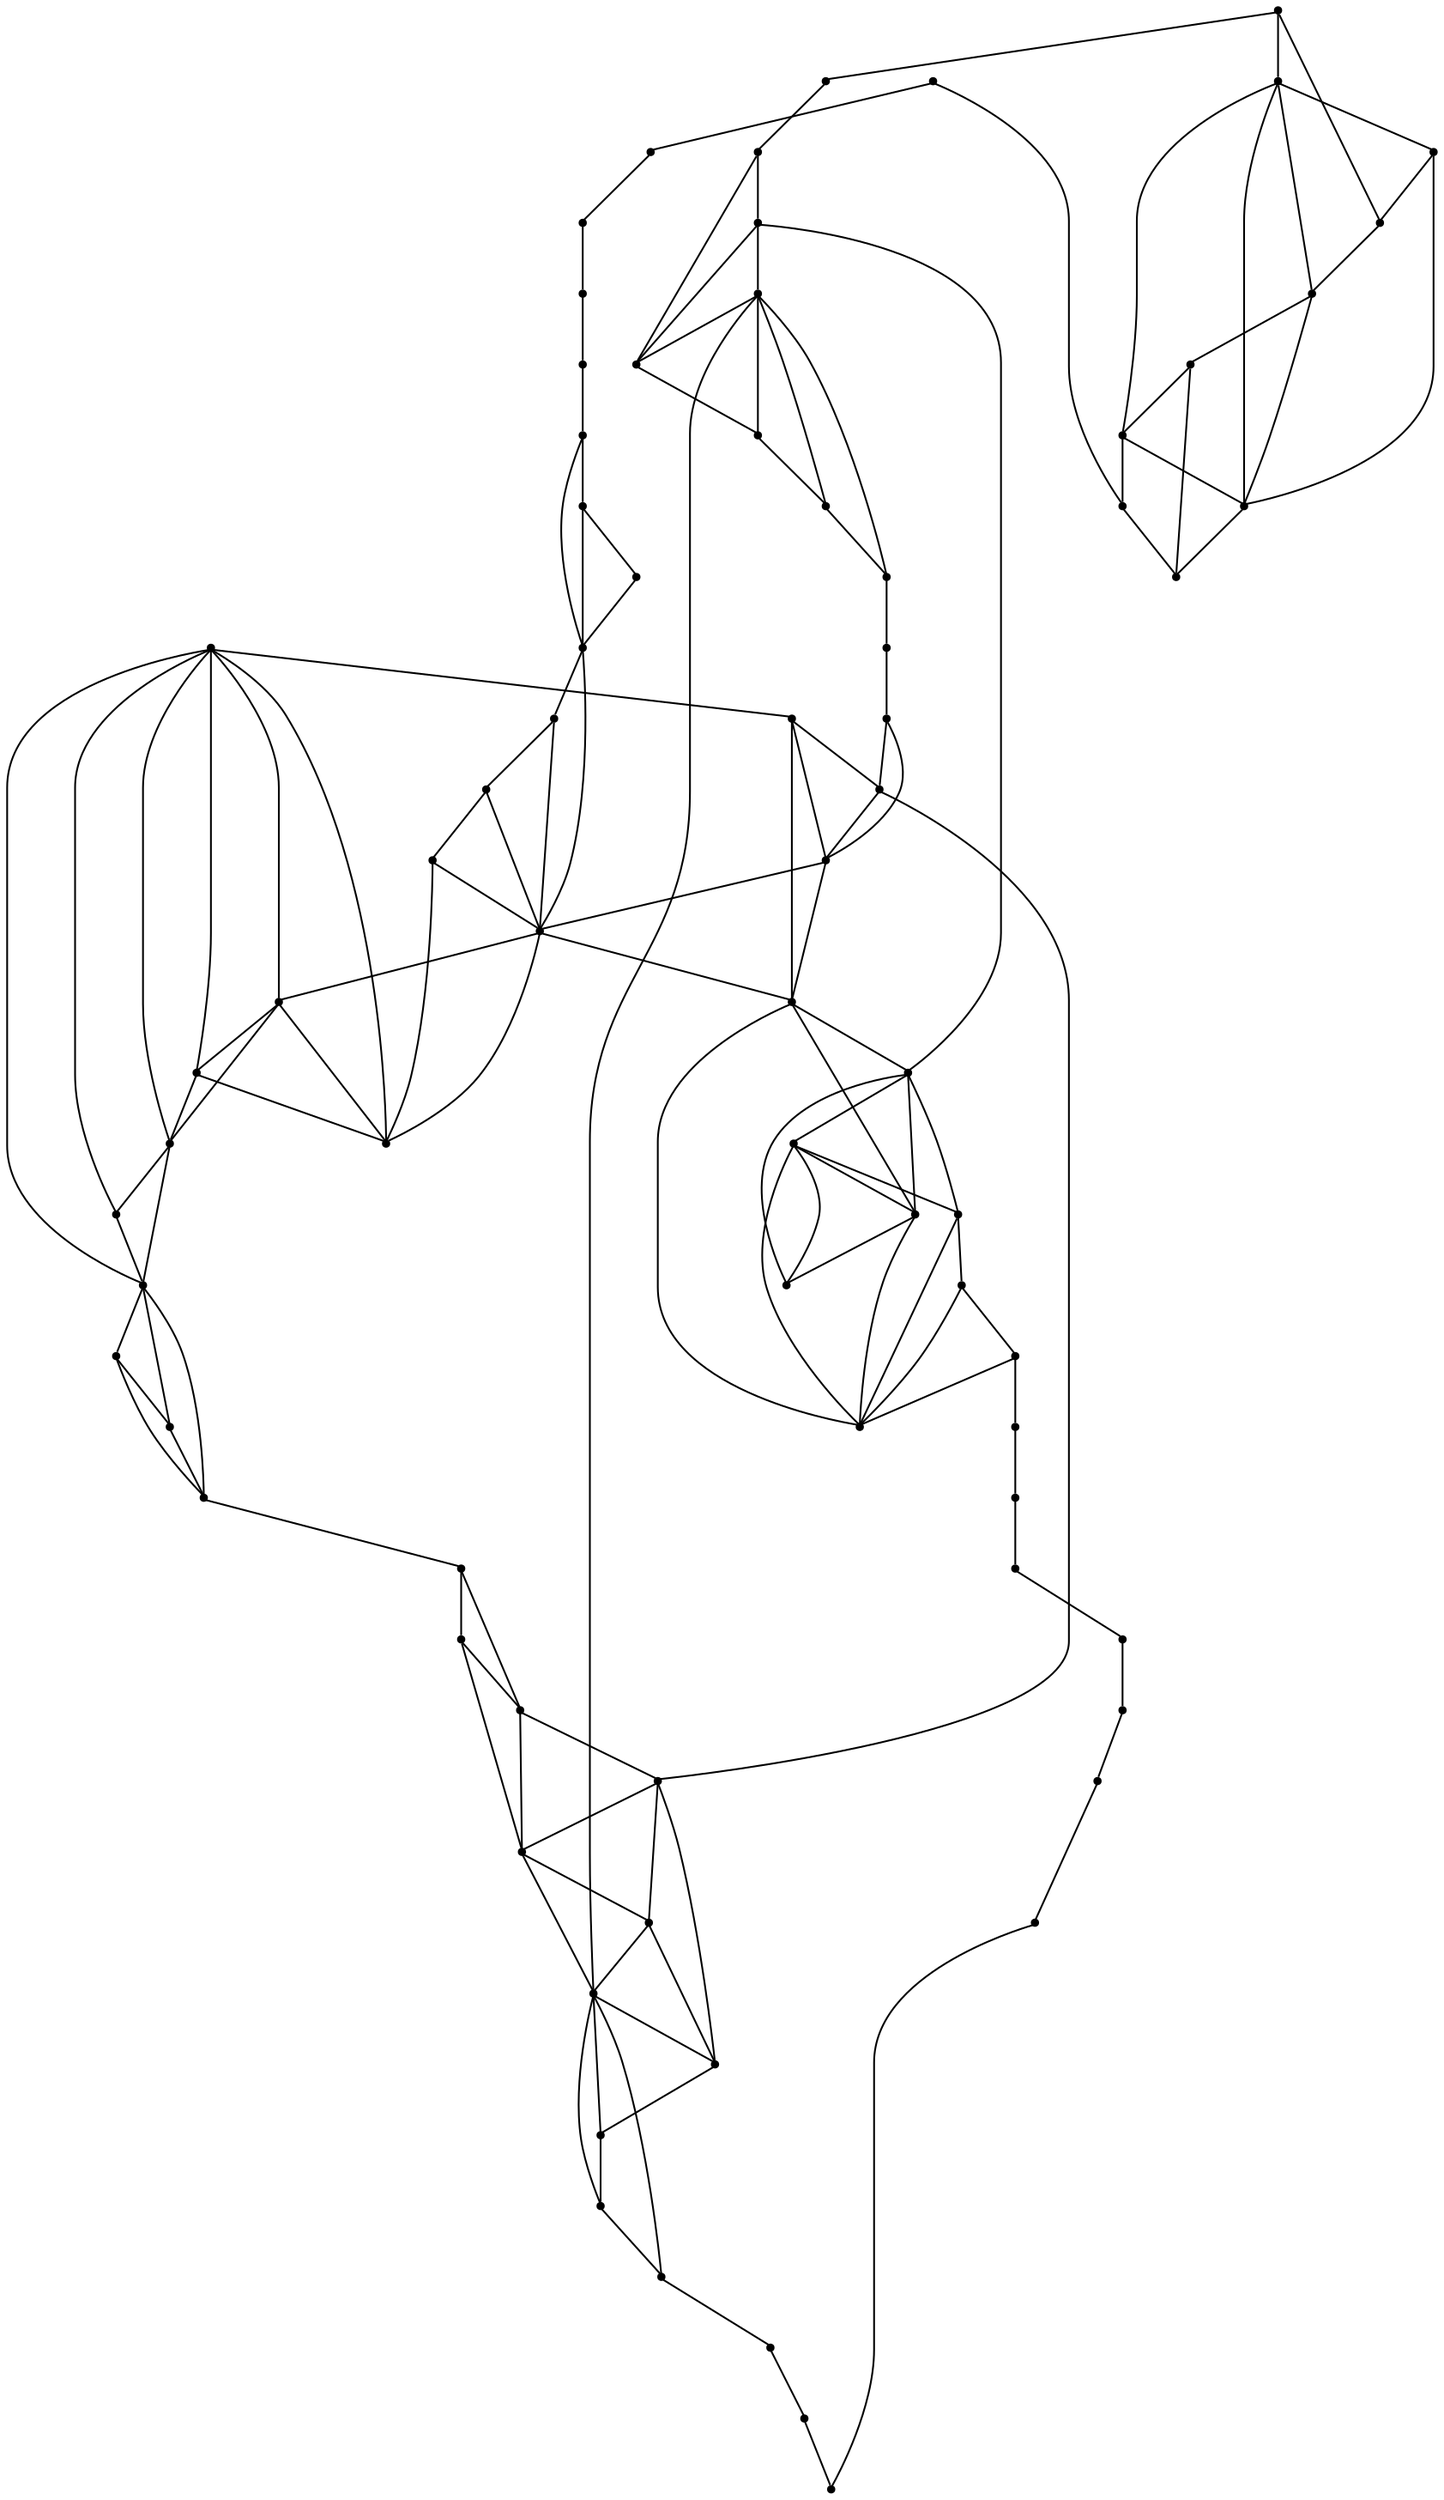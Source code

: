 graph {
  node [shape=point,comment="{\"directed\":false,\"doi\":\"10.1007/11618058_3\",\"figure\":\"5 (6)\"}"]

  v0 [pos="866.6278524709302,1261.1155919861385"]
  v1 [pos="865.6735396984011,1266.7364212504613"]
  v2 [pos="863.2939021620639,1273.9468030762264"]
  v3 [pos="859.2150413335755,1282.5718335938045"]
  v4 [pos="853.7963208575582,1292.5822032125382"]
  v5 [pos="860.3267078488371,1254.980128271539"]
  v6 [pos="854.2797329215116,1257.5332733622777"]
  v7 [pos="847.2002770712209,1303.795760137994"]
  v8 [pos="846.8064634811046,1261.796833339491"]
  v9 [pos="837.9725563226744,1315.0624685120174"]
  v10 [pos="829.5167877906977,1328.0759903422581"]
  v11 [pos="825.2076671511628,1278.184295955458"]
  v12 [pos="820.4943041424418,1341.745767258762"]
  v13 [pos="814.7140261627907,1285.8916056783585"]
  v14 [pos="800.0946584302326,1349.3114245565323"]
  v15 [pos="801.2907249273255,1369.6249735982803"]
  v16 [pos="778.6156499818313,1320.4884939026422"]
  v17 [pos="797.2847701671512,1299.6613912415096"]
  v18 [pos="792.0046284520349,1384.0114049744197"]
  v19 [pos="782.4069880995639,1309.088525437473"]
  v20 [pos="783.3457212936046,1400.1749766500382"]
  v21 [pos="770.3058048691861,1405.1572255920955"]
  v22 [pos="724.2430323401163,1303.561410569309"]
  v23 [pos="774.0950286155523,1317.1468190979547"]
  v24 [pos="765.9049872819768,1424.2999168864476"]
  v25 [pos="761.2009879178779,1449.849964443007"]
  v26 [pos="765.887277434593,1324.6468000244686"]
  v27 [pos="754.7070221656977,1316.2864141296932"]
  v28 [pos="749.2945812136627,1356.0551417501358"]
  v29 [pos="669.4245367005814,1438.9499756327855"]
  v30 [pos="753.7860465116279,1345.7030706238336"]
  v31 [pos="757.7982490007267,1339.7999219727108"]
  v32 [pos="753.8527525436047,1464.6801404785701"]
  v33 [pos="731.115152616279,1327.545811000624"]
  v34 [pos="727.2217523619186,1323.1218112142471"]
  v35 [pos="739.4907022165698,1343.7165988119034"]
  v36 [pos="743.26328125,1349.5082947245824"]
  v37 [pos="746.5690929324128,1360.6915883850643"]
  v38 [pos="747.4139989098837,1479.217665655572"]
  v39 [pos="740.4543786337209,1491.2582489482152"]
  v40 [pos="743.5956031976743,1379.0332886210667"]
  v41 [pos="733.0144940043605,1499.3551346293675"]
  v42 [pos="689.3073855377907,1268.7364034485408"]
  v43 [pos="726.2017351017441,1502.3655983439671"]
  v44 [pos="707.1940611373547,1484.799966477512"]
  v45 [pos="718.2346248183139,1504.8135213684627"]
  v46 [pos="710.2446220930233,1503.9905640116917"]
  v47 [pos="704.5143895348838,1288.6509669454483"]
  v48 [pos="692.8507698946221,1275.449920955458"]
  v49 [pos="692.8538699127907,1495.5801737935928"]
  v50 [pos="685.7275799418604,1485.733295741835"]
  v51 [pos="675.710069949128,1476.7874491842178"]
  v52 [pos="664.9612100290698,1249.616632126926"]
  v53 [pos="664.3985646802325,1468.6613810689835"]
  v54 [pos="651.2419603924418,1239.2530851196834"]
  v55 [pos="637.5560955668604,1230.6572052470433"]
  v56 [pos="641.6308071402616,1444.1447032125382"]
  v57 [pos="618.0910019985465,1415.3322629761287"]
  v58 [pos="629.7181845021803,1430.4405940206436"]
  v59 [pos="622.8960619549418,1223.257201178033"]
  v60 [pos="610.5302325581396,1219.3290802470433"]
  v61 [pos="604.5457667151163,1401.9926798971085"]
  v62 [pos="599.1239462209302,1217.9530871541886"]
  v63 [pos="594.1323923510174,1385.1332438619522"]
  v64 [pos="588.9053960755814,1219.233299556532"]
  v65 [pos="584.7639784702035,1367.6155818136122"]
  v66 [pos="580.2652480014535,1223.3332725993382"]
  v67 [pos="576.6447765261628,1349.7416270406632"]
  v68 [pos="573.1149527616279,1230.0332479309627"]
  v69 [pos="570.3102470930232,1331.3884827128636"]
  v70 [pos="567.5722474563953,1239.2041298381077"]
  v71 [pos="565.5551848655523,1313.2905416321346"]
  v72 [pos="563.7142509992733,1250.6572497518448"]
  v73 [pos="562.4827330123546,1295.7999321452367"]
  v74 [pos="561.5669876453488,1264.111432694553"]
  v75 [pos="561.1585483284883,1279.2697680623917"]

  v0 -- v1 [id="-1",pos="866.6278524709302,1261.1155919861385 865.6735396984011,1266.7364212504613 865.6735396984011,1266.7364212504613 865.6735396984011,1266.7364212504613"]
  v75 -- v74 [id="-2",pos="561.1585483284883,1279.2697680623917 561.5669876453488,1264.111432694553 561.5669876453488,1264.111432694553 561.5669876453488,1264.111432694553"]
  v74 -- v72 [id="-5",pos="561.5669876453488,1264.111432694553 563.7142509992733,1250.6572497518448 563.7142509992733,1250.6572497518448 563.7142509992733,1250.6572497518448"]
  v72 -- v70 [id="-9",pos="563.7142509992733,1250.6572497518448 567.5722474563953,1239.2041298381077 567.5722474563953,1239.2041298381077 567.5722474563953,1239.2041298381077"]
  v75 -- v73 [id="-18",pos="561.1585483284883,1279.2697680623917 562.4827330123546,1295.7999321452367 562.4827330123546,1295.7999321452367 562.4827330123546,1295.7999321452367"]
  v70 -- v68 [id="-22",pos="567.5722474563953,1239.2041298381077 573.1149527616279,1230.0332479309627 573.1149527616279,1230.0332479309627 573.1149527616279,1230.0332479309627"]
  v73 -- v71 [id="-24",pos="562.4827330123546,1295.7999321452367 565.5551848655523,1313.2905416321346 565.5551848655523,1313.2905416321346 565.5551848655523,1313.2905416321346"]
  v71 -- v69 [id="-28",pos="565.5551848655523,1313.2905416321346 570.3102470930232,1331.3884827128636 570.3102470930232,1331.3884827128636 570.3102470930232,1331.3884827128636"]
  v69 -- v67 [id="-58",pos="570.3102470930232,1331.3884827128636 576.6447765261628,1349.7416270406632 576.6447765261628,1349.7416270406632 576.6447765261628,1349.7416270406632"]
  v68 -- v66 [id="-70",pos="573.1149527616279,1230.0332479309627 580.2652480014535,1223.3332725993382 580.2652480014535,1223.3332725993382 580.2652480014535,1223.3332725993382"]
  v67 -- v65 [id="-92",pos="576.6447765261628,1349.7416270406632 584.7639784702035,1367.6155818136122 584.7639784702035,1367.6155818136122 584.7639784702035,1367.6155818136122"]
  v66 -- v64 [id="-106",pos="580.2652480014535,1223.3332725993382 588.9053960755814,1219.233299556532 588.9053960755814,1219.233299556532 588.9053960755814,1219.233299556532"]
  v65 -- v63 [id="-127",pos="584.7639784702035,1367.6155818136122 594.1323923510174,1385.1332438619522 594.1323923510174,1385.1332438619522 594.1323923510174,1385.1332438619522"]
  v68 -- v74 [id="-134",pos="573.1149527616279,1230.0332479309627 561.5669876453488,1264.111432694553 561.5669876453488,1264.111432694553 561.5669876453488,1264.111432694553"]
  v68 -- v62 [id="-138",pos="573.1149527616279,1230.0332479309627 599.1239462209302,1217.9530871541886 599.1239462209302,1217.9530871541886 599.1239462209302,1217.9530871541886"]
  v63 -- v61 [id="-159",pos="594.1323923510174,1385.1332438619522 604.5457667151163,1401.9926798971085 604.5457667151163,1401.9926798971085 604.5457667151163,1401.9926798971085"]
  v66 -- v72 [id="-166",pos="580.2652480014535,1223.3332725993382 563.7142509992733,1250.6572497518448 563.7142509992733,1250.6572497518448 563.7142509992733,1250.6572497518448"]
  v64 -- v62 [id="-169",pos="588.9053960755814,1219.233299556532 599.1239462209302,1217.9530871541886 599.1239462209302,1217.9530871541886 599.1239462209302,1217.9530871541886"]
  v66 -- v62 [id="-170",pos="580.2652480014535,1223.3332725993382 599.1239462209302,1217.9530871541886 599.1239462209302,1217.9530871541886 599.1239462209302,1217.9530871541886"]
  v62 -- v60 [id="-171",pos="599.1239462209302,1217.9530871541886 610.5302325581396,1219.3290802470433 610.5302325581396,1219.3290802470433 610.5302325581396,1219.3290802470433"]
  v65 -- v57 [id="-190",pos="584.7639784702035,1367.6155818136122 618.0910019985465,1415.3322629761287 618.0910019985465,1415.3322629761287 618.0910019985465,1415.3322629761287"]
  v64 -- v70 [id="-197",pos="588.9053960755814,1219.233299556532 567.5722474563953,1239.2041298381077 567.5722474563953,1239.2041298381077 567.5722474563953,1239.2041298381077"]
  v60 -- v59 [id="-206",pos="610.5302325581396,1219.3290802470433 622.8960619549418,1223.257201178033 622.8960619549418,1223.257201178033 622.8960619549418,1223.257201178033"]
  v63 -- v57 [id="-220",pos="594.1323923510174,1385.1332438619522 618.0910019985465,1415.3322629761287 618.0910019985465,1415.3322629761287 618.0910019985465,1415.3322629761287"]
  v57 -- v58 [id="-221",pos="618.0910019985465,1415.3322629761287 629.7181845021803,1430.4405940206436 629.7181845021803,1430.4405940206436 629.7181845021803,1430.4405940206436"]
  v59 -- v55 [id="-235",pos="622.8960619549418,1223.257201178033 637.5560955668604,1230.6572052470433 637.5560955668604,1230.6572052470433 637.5560955668604,1230.6572052470433"]
  v61 -- v57 [id="-251",pos="604.5457667151163,1401.9926798971085 618.0910019985465,1415.3322629761287 618.0910019985465,1415.3322629761287 618.0910019985465,1415.3322629761287"]
  v58 -- v56 [id="-253",pos="629.7181845021803,1430.4405940206436 641.6308071402616,1444.1447032125382 641.6308071402616,1444.1447032125382 641.6308071402616,1444.1447032125382"]
  v60 -- v66 [id="-263",pos="610.5302325581396,1219.3290802470433 580.2652480014535,1223.3332725993382 580.2652480014535,1223.3332725993382 580.2652480014535,1223.3332725993382"]
  v55 -- v54 [id="-269",pos="637.5560955668604,1230.6572052470433 651.2419603924418,1239.2530851196834 651.2419603924418,1239.2530851196834 651.2419603924418,1239.2530851196834"]
  v57 -- v29 [id="-287",pos="618.0910019985465,1415.3322629761287 669.4245367005814,1438.9499756327855 669.4245367005814,1438.9499756327855 669.4245367005814,1438.9499756327855"]
  v59 -- v64 [id="-288",pos="622.8960619549418,1223.257201178033 588.9053960755814,1219.233299556532 588.9053960755814,1219.233299556532 588.9053960755814,1219.233299556532"]
  v54 -- v52 [id="-300",pos="651.2419603924418,1239.2530851196834 664.9612100290698,1249.616632126926 664.9612100290698,1249.616632126926 664.9612100290698,1249.616632126926"]
  v56 -- v53 [id="-317",pos="641.6308071402616,1444.1447032125382 664.3985646802325,1468.6613810689835 664.3985646802325,1468.6613810689835 664.3985646802325,1468.6613810689835"]
  v58 -- v29 [id="-319",pos="629.7181845021803,1430.4405940206436 669.4245367005814,1438.9499756327855 669.4245367005814,1438.9499756327855 669.4245367005814,1438.9499756327855"]
  v55 -- v62 [id="-320",pos="637.5560955668604,1230.6572052470433 599.1239462209302,1217.9530871541886 599.1239462209302,1217.9530871541886 599.1239462209302,1217.9530871541886"]
  v52 -- v42 [id="-332",pos="664.9612100290698,1249.616632126926 689.3073855377907,1268.7364034485408 689.3073855377907,1268.7364034485408 689.3073855377907,1268.7364034485408"]
  v53 -- v51 [id="-349",pos="664.3985646802325,1468.6613810689835 675.710069949128,1476.7874491842178 675.710069949128,1476.7874491842178 675.710069949128,1476.7874491842178"]
  v56 -- v29 [id="-350",pos="641.6308071402616,1444.1447032125382 669.4245367005814,1438.9499756327855 669.4245367005814,1438.9499756327855 669.4245367005814,1438.9499756327855"]
  v42 -- v48 [id="-366",pos="689.3073855377907,1268.7364034485408 692.8507698946221,1275.449920955458 692.8507698946221,1275.449920955458 692.8507698946221,1275.449920955458"]
  v53 -- v29 [id="-384",pos="664.3985646802325,1468.6613810689835 669.4245367005814,1438.9499756327855 669.4245367005814,1438.9499756327855 669.4245367005814,1438.9499756327855"]
  v51 -- v50 [id="-392",pos="675.710069949128,1476.7874491842178 685.7275799418604,1485.733295741835 685.7275799418604,1485.733295741835 685.7275799418604,1485.733295741835"]
  v50 -- v49 [id="-393",pos="685.7275799418604,1485.733295741835 692.8538699127907,1495.5801737935928 692.8538699127907,1495.5801737935928 692.8538699127907,1495.5801737935928"]
  v52 -- v48 [id="-398",pos="664.9612100290698,1249.616632126926 692.8507698946221,1275.449920955458 692.8507698946221,1275.449920955458 692.8507698946221,1275.449920955458"]
  v48 -- v47 [id="-399",pos="692.8507698946221,1275.449920955458 704.5143895348838,1288.6509669454483 704.5143895348838,1288.6509669454483 704.5143895348838,1288.6509669454483"]
  v29 -- v51 [id="-413",pos="669.4245367005814,1438.9499756327855 675.710069949128,1476.7874491842178 675.710069949128,1476.7874491842178 675.710069949128,1476.7874491842178"]
  v29 -- v30 [id="-414",pos="669.4245367005814,1438.9499756327855 753.7860465116279,1345.7030706238336 753.7860465116279,1345.7030706238336 753.7860465116279,1345.7030706238336"]
  v30 -- v31 [id="-415",pos="753.7860465116279,1345.7030706238336 757.7982490007267,1339.7999219727108 757.7982490007267,1339.7999219727108 757.7982490007267,1339.7999219727108"]
  v31 -- v16 [id="-416",pos="757.7982490007267,1339.7999219727108 778.6156499818313,1320.4884939026422 778.6156499818313,1320.4884939026422 778.6156499818313,1320.4884939026422"]
  v29 -- v50 [id="-417",pos="669.4245367005814,1438.9499756327855 685.7275799418604,1485.733295741835 685.7275799418604,1485.733295741835 685.7275799418604,1485.733295741835"]
  v1 -- v2 [id="-427",pos="865.6735396984011,1266.7364212504613 863.2939021620639,1273.9468030762264 863.2939021620639,1273.9468030762264 863.2939021620639,1273.9468030762264"]
  v51 -- v44 [id="-435",pos="675.710069949128,1476.7874491842178 707.1940611373547,1484.799966477512 707.1940611373547,1484.799966477512 707.1940611373547,1484.799966477512"]
  v2 -- v3 [id="-438",pos="863.2939021620639,1273.9468030762264 859.2150413335755,1282.5718335938045 859.2150413335755,1282.5718335938045 859.2150413335755,1282.5718335938045"]
  v50 -- v46 [id="-458",pos="685.7275799418604,1485.733295741835 710.2446220930233,1503.9905640116917 710.2446220930233,1503.9905640116917 710.2446220930233,1503.9905640116917"]
  v50 -- v44 [id="-459",pos="685.7275799418604,1485.733295741835 707.1940611373547,1484.799966477512 707.1940611373547,1484.799966477512 707.1940611373547,1484.799966477512"]
  v42 -- v22 [id="-477",pos="689.3073855377907,1268.7364034485408 724.2430323401163,1303.561410569309 724.2430323401163,1303.561410569309 724.2430323401163,1303.561410569309"]
  v49 -- v51 [id="-479",pos="692.8538699127907,1495.5801737935928 675.710069949128,1476.7874491842178 675.710069949128,1476.7874491842178 675.710069949128,1476.7874491842178"]
  v42 -- v27 [id="-483",pos="689.3073855377907,1268.7364034485408 754.7070221656977,1316.2864141296932 754.7070221656977,1316.2864141296932 754.7070221656977,1316.2864141296932"]
  v49 -- v44 [id="-499",pos="692.8538699127907,1495.5801737935928 707.1940611373547,1484.799966477512 707.1940611373547,1484.799966477512 707.1940611373547,1484.799966477512"]
  v47 -- v34 [id="-501",pos="704.5143895348838,1288.6509669454483 727.2217523619186,1323.1218112142471 727.2217523619186,1323.1218112142471 727.2217523619186,1323.1218112142471"]
  v47 -- v22 [id="-505",pos="704.5143895348838,1288.6509669454483 724.2430323401163,1303.561410569309 724.2430323401163,1303.561410569309 724.2430323401163,1303.561410569309"]
  v49 -- v46 [id="-508",pos="692.8538699127907,1495.5801737935928 710.2446220930233,1503.9905640116917 710.2446220930233,1503.9905640116917 710.2446220930233,1503.9905640116917"]
  v46 -- v45 [id="-510",pos="710.2446220930233,1503.9905640116917 718.2346248183139,1504.8135213684627 718.2346248183139,1504.8135213684627 718.2346248183139,1504.8135213684627"]
  v44 -- v40 [id="-535",pos="707.1940611373547,1484.799966477512 743.5956031976743,1379.0332886210667 743.5956031976743,1379.0332886210667 743.5956031976743,1379.0332886210667"]
  v44 -- v46 [id="-537",pos="707.1940611373547,1484.799966477512 710.2446220930233,1503.9905640116917 710.2446220930233,1503.9905640116917 710.2446220930233,1503.9905640116917"]
  v44 -- v45 [id="-542",pos="707.1940611373547,1484.799966477512 718.2346248183139,1504.8135213684627 718.2346248183139,1504.8135213684627 718.2346248183139,1504.8135213684627"]
  v44 -- v43 [id="-545",pos="707.1940611373547,1484.799966477512 726.2017351017441,1502.3655983439671 726.2017351017441,1502.3655983439671 726.2017351017441,1502.3655983439671"]
  v46 -- v43 [id="-548",pos="710.2446220930233,1503.9905640116917 726.2017351017441,1502.3655983439671 726.2017351017441,1502.3655983439671 726.2017351017441,1502.3655983439671"]
  v43 -- v41 [id="-549",pos="726.2017351017441,1502.3655983439671 733.0144940043605,1499.3551346293675 733.0144940043605,1499.3551346293675 733.0144940043605,1499.3551346293675"]
  v45 -- v43 [id="-552",pos="718.2346248183139,1504.8135213684627 726.2017351017441,1502.3655983439671 726.2017351017441,1502.3655983439671 726.2017351017441,1502.3655983439671"]
  v43 -- v39 [id="-564",pos="726.2017351017441,1502.3655983439671 740.4543786337209,1491.2582489482152 740.4543786337209,1491.2582489482152 740.4543786337209,1491.2582489482152"]
  v22 -- v48 [id="-574",pos="724.2430323401163,1303.561410569309 692.8507698946221,1275.449920955458 692.8507698946221,1275.449920955458 692.8507698946221,1275.449920955458"]
  v22 -- v34 [id="-587",pos="724.2430323401163,1303.561410569309 727.2217523619186,1323.1218112142471 727.2217523619186,1323.1218112142471 727.2217523619186,1323.1218112142471"]
  v22 -- v33 [id="-589",pos="724.2430323401163,1303.561410569309 731.115152616279,1327.545811000624 731.115152616279,1327.545811000624 731.115152616279,1327.545811000624"]
  v22 -- v14 [id="-594",pos="724.2430323401163,1303.561410569309 800.0946584302326,1349.3114245565323 800.0946584302326,1349.3114245565323 800.0946584302326,1349.3114245565323"]
  v43 -- v38 [id="-598",pos="726.2017351017441,1502.3655983439671 747.4139989098837,1479.217665655572 747.4139989098837,1479.217665655572 747.4139989098837,1479.217665655572"]
  v41 -- v39 [id="-601",pos="733.0144940043605,1499.3551346293675 740.4543786337209,1491.2582489482152 740.4543786337209,1491.2582489482152 740.4543786337209,1491.2582489482152"]
  v34 -- v33 [id="-609",pos="727.2217523619186,1323.1218112142471 731.115152616279,1327.545811000624 731.115152616279,1327.545811000624 731.115152616279,1327.545811000624"]
  v33 -- v35 [id="-610",pos="731.115152616279,1327.545811000624 739.4907022165698,1343.7165988119034 739.4907022165698,1343.7165988119034 739.4907022165698,1343.7165988119034"]
  v35 -- v36 [id="-611",pos="739.4907022165698,1343.7165988119034 743.26328125,1349.5082947245824 743.26328125,1349.5082947245824 743.26328125,1349.5082947245824"]
  v36 -- v37 [id="-612",pos="743.26328125,1349.5082947245824 746.5690929324128,1360.6915883850643 746.5690929324128,1360.6915883850643 746.5690929324128,1360.6915883850643"]
  v37 -- v21 [id="-613",pos="746.5690929324128,1360.6915883850643 770.3058048691861,1405.1572255920955 770.3058048691861,1405.1572255920955 770.3058048691861,1405.1572255920955"]
  v41 -- v38 [id="-638",pos="733.0144940043605,1499.3551346293675 747.4139989098837,1479.217665655572 747.4139989098837,1479.217665655572 747.4139989098837,1479.217665655572"]
  v38 -- v32 [id="-639",pos="747.4139989098837,1479.217665655572 753.8527525436047,1464.6801404785701 753.8527525436047,1464.6801404785701 753.8527525436047,1464.6801404785701"]
  v39 -- v38 [id="-641",pos="740.4543786337209,1491.2582489482152 747.4139989098837,1479.217665655572 747.4139989098837,1479.217665655572 747.4139989098837,1479.217665655572"]
  v32 -- v25 [id="-667",pos="753.8527525436047,1464.6801404785701 761.2009879178779,1449.849964443007 761.2009879178779,1449.849964443007 761.2009879178779,1449.849964443007"]
  v40 -- v37 [id="-682",pos="743.5956031976743,1379.0332886210667 746.5690929324128,1360.6915883850643 746.5690929324128,1360.6915883850643 746.5690929324128,1360.6915883850643"]
  v40 -- v28 [id="-685",pos="743.5956031976743,1379.0332886210667 749.2945812136627,1356.0551417501358 749.2945812136627,1356.0551417501358 749.2945812136627,1356.0551417501358"]
  v28 -- v30 [id="-686",pos="749.2945812136627,1356.0551417501358 753.7860465116279,1345.7030706238336 753.7860465116279,1345.7030706238336 753.7860465116279,1345.7030706238336"]
  v36 -- v28 [id="-697",pos="743.26328125,1349.5082947245824 749.2945812136627,1356.0551417501358 749.2945812136627,1356.0551417501358 749.2945812136627,1356.0551417501358"]
  v37 -- v28 [id="-703",pos="746.5690929324128,1360.6915883850643 749.2945812136627,1356.0551417501358 749.2945812136627,1356.0551417501358 749.2945812136627,1356.0551417501358"]
  v32 -- v24 [id="-725",pos="753.8527525436047,1464.6801404785701 765.9049872819768,1424.2999168864476 765.9049872819768,1424.2999168864476 765.9049872819768,1424.2999168864476"]
  v30 -- v27 [id="-760",pos="753.7860465116279,1345.7030706238336 754.7070221656977,1316.2864141296932 754.7070221656977,1316.2864141296932 754.7070221656977,1316.2864141296932"]
  v24 -- v21 [id="-765",pos="765.9049872819768,1424.2999168864476 770.3058048691861,1405.1572255920955 770.3058048691861,1405.1572255920955 770.3058048691861,1405.1572255920955"]
  v31 -- v26 [id="-771",pos="757.7982490007267,1339.7999219727108 765.887277434593,1324.6468000244686 765.887277434593,1324.6468000244686 765.887277434593,1324.6468000244686"]
  v27 -- v31 [id="-780",pos="754.7070221656977,1316.2864141296932 757.7982490007267,1339.7999219727108 757.7982490007267,1339.7999219727108 757.7982490007267,1339.7999219727108"]
  v27 -- v26 [id="-784",pos="754.7070221656977,1316.2864141296932 765.887277434593,1324.6468000244686 765.887277434593,1324.6468000244686 765.887277434593,1324.6468000244686"]
  v27 -- v19 [id="-785",pos="754.7070221656977,1316.2864141296932 782.4069880995639,1309.088525437473 782.4069880995639,1309.088525437473 782.4069880995639,1309.088525437473"]
  v27 -- v23 [id="-788",pos="754.7070221656977,1316.2864141296932 774.0950286155523,1317.1468190979547 774.0950286155523,1317.1468190979547 774.0950286155523,1317.1468190979547"]
  v30 -- v40 [id="-795",pos="753.7860465116279,1345.7030706238336 743.5956031976743,1379.0332886210667 743.5956031976743,1379.0332886210667 743.5956031976743,1379.0332886210667"]
  v26 -- v23 [id="-799",pos="765.887277434593,1324.6468000244686 774.0950286155523,1317.1468190979547 774.0950286155523,1317.1468190979547 774.0950286155523,1317.1468190979547"]
  v25 -- v24 [id="-811",pos="761.2009879178779,1449.849964443007 765.9049872819768,1424.2999168864476 765.9049872819768,1424.2999168864476 765.9049872819768,1424.2999168864476"]
  v25 -- v20 [id="-814",pos="761.2009879178779,1449.849964443007 783.3457212936046,1400.1749766500382 783.3457212936046,1400.1749766500382 783.3457212936046,1400.1749766500382"]
  v24 -- v20 [id="-836",pos="765.9049872819768,1424.2999168864476 783.3457212936046,1400.1749766500382 783.3457212936046,1400.1749766500382 783.3457212936046,1400.1749766500382"]
  v20 -- v18 [id="-837",pos="783.3457212936046,1400.1749766500382 792.0046284520349,1384.0114049744197 792.0046284520349,1384.0114049744197 792.0046284520349,1384.0114049744197"]
  v23 -- v19 [id="-841",pos="774.0950286155523,1317.1468190979547 782.4069880995639,1309.088525437473 782.4069880995639,1309.088525437473 782.4069880995639,1309.088525437473"]
  v21 -- v15 [id="-861",pos="770.3058048691861,1405.1572255920955 801.2907249273255,1369.6249735982803 801.2907249273255,1369.6249735982803 801.2907249273255,1369.6249735982803"]
  v21 -- v18 [id="-862",pos="770.3058048691861,1405.1572255920955 792.0046284520349,1384.0114049744197 792.0046284520349,1384.0114049744197 792.0046284520349,1384.0114049744197"]
  v21 -- v20 [id="-867",pos="770.3058048691861,1405.1572255920955 783.3457212936046,1400.1749766500382 783.3457212936046,1400.1749766500382 783.3457212936046,1400.1749766500382"]
  v23 -- v31 [id="-872",pos="774.0950286155523,1317.1468190979547 757.7982490007267,1339.7999219727108 757.7982490007267,1339.7999219727108 757.7982490007267,1339.7999219727108"]
  v19 -- v17 [id="-875",pos="782.4069880995639,1309.088525437473 797.2847701671512,1299.6613912415096 797.2847701671512,1299.6613912415096 797.2847701671512,1299.6613912415096"]
  v23 -- v16 [id="-879",pos="774.0950286155523,1317.1468190979547 778.6156499818313,1320.4884939026422 778.6156499818313,1320.4884939026422 778.6156499818313,1320.4884939026422"]
  v16 -- v30 [id="-883",pos="778.6156499818313,1320.4884939026422 753.7860465116279,1345.7030706238336 753.7860465116279,1345.7030706238336 753.7860465116279,1345.7030706238336"]
  v28 -- v29 [id="-885",pos="749.2945812136627,1356.0551417501358 669.4245367005814,1438.9499756327855 669.4245367005814,1438.9499756327855 669.4245367005814,1438.9499756327855"]
  v16 -- v19 [id="-886",pos="778.6156499818313,1320.4884939026422 782.4069880995639,1309.088525437473 782.4069880995639,1309.088525437473 782.4069880995639,1309.088525437473"]
  v16 -- v17 [id="-887",pos="778.6156499818313,1320.4884939026422 797.2847701671512,1299.6613912415096 797.2847701671512,1299.6613912415096 797.2847701671512,1299.6613912415096"]
  v17 -- v13 [id="-890",pos="797.2847701671512,1299.6613912415096 814.7140261627907,1285.8916056783585 814.7140261627907,1285.8916056783585 814.7140261627907,1285.8916056783585"]
  v13 -- v11 [id="-893",pos="814.7140261627907,1285.8916056783585 825.2076671511628,1278.184295955458 825.2076671511628,1278.184295955458 825.2076671511628,1278.184295955458"]
  v20 -- v14 [id="-912",pos="783.3457212936046,1400.1749766500382 800.0946584302326,1349.3114245565323 800.0946584302326,1349.3114245565323 800.0946584302326,1349.3114245565323"]
  v18 -- v15 [id="-918",pos="792.0046284520349,1384.0114049744197 801.2907249273255,1369.6249735982803 801.2907249273255,1369.6249735982803 801.2907249273255,1369.6249735982803"]
  v18 -- v14 [id="-931",pos="792.0046284520349,1384.0114049744197 800.0946584302326,1349.3114245565323 800.0946584302326,1349.3114245565323 800.0946584302326,1349.3114245565323"]
  v15 -- v12 [id="-934",pos="801.2907249273255,1369.6249735982803 820.4943041424418,1341.745767258762 820.4943041424418,1341.745767258762 820.4943041424418,1341.745767258762"]
  v14 -- v15 [id="-963",pos="800.0946584302326,1349.3114245565323 801.2907249273255,1369.6249735982803 801.2907249273255,1369.6249735982803 801.2907249273255,1369.6249735982803"]
  v14 -- v9 [id="-967",pos="800.0946584302326,1349.3114245565323 837.9725563226744,1315.0624685120174 837.9725563226744,1315.0624685120174 837.9725563226744,1315.0624685120174"]
  v14 -- v10 [id="-968",pos="800.0946584302326,1349.3114245565323 829.5167877906977,1328.0759903422581 829.5167877906977,1328.0759903422581 829.5167877906977,1328.0759903422581"]
  v14 -- v12 [id="-971",pos="800.0946584302326,1349.3114245565323 820.4943041424418,1341.745767258762 820.4943041424418,1341.745767258762 820.4943041424418,1341.745767258762"]
  v12 -- v10 [id="-974",pos="820.4943041424418,1341.745767258762 829.5167877906977,1328.0759903422581 829.5167877906977,1328.0759903422581 829.5167877906977,1328.0759903422581"]
  v10 -- v9 [id="-1001",pos="829.5167877906977,1328.0759903422581 837.9725563226744,1315.0624685120174 837.9725563226744,1315.0624685120174 837.9725563226744,1315.0624685120174"]
  v9 -- v7 [id="-1005",pos="837.9725563226744,1315.0624685120174 847.2002770712209,1303.795760137994 847.2002770712209,1303.795760137994 847.2002770712209,1303.795760137994"]
  v13 -- v16 [id="-1016",pos="814.7140261627907,1285.8916056783585 778.6156499818313,1320.4884939026422 778.6156499818313,1320.4884939026422 778.6156499818313,1320.4884939026422"]
  v11 -- v8 [id="-1018",pos="825.2076671511628,1278.184295955458 846.8064634811046,1261.796833339491 846.8064634811046,1261.796833339491 846.8064634811046,1261.796833339491"]
  v7 -- v4 [id="-1032",pos="847.2002770712209,1303.795760137994 853.7963208575582,1292.5822032125382 853.7963208575582,1292.5822032125382 853.7963208575582,1292.5822032125382"]
  v4 -- v3 [id="-1047",pos="853.7963208575582,1292.5822032125382 859.2150413335755,1282.5718335938045 859.2150413335755,1282.5718335938045 859.2150413335755,1282.5718335938045"]
  v8 -- v6 [id="-1058",pos="846.8064634811046,1261.796833339491 854.2797329215116,1257.5332733622777 854.2797329215116,1257.5332733622777 854.2797329215116,1257.5332733622777"]
  v6 -- v5 [id="-1069",pos="854.2797329215116,1257.5332733622777 860.3267078488371,1254.980128271539 860.3267078488371,1254.980128271539 860.3267078488371,1254.980128271539"]
  v5 -- v0 [id="-1167",pos="860.3267078488371,1254.980128271539 866.6278524709302,1261.1155919861385 866.6278524709302,1261.1155919861385 866.6278524709302,1261.1155919861385"]
}